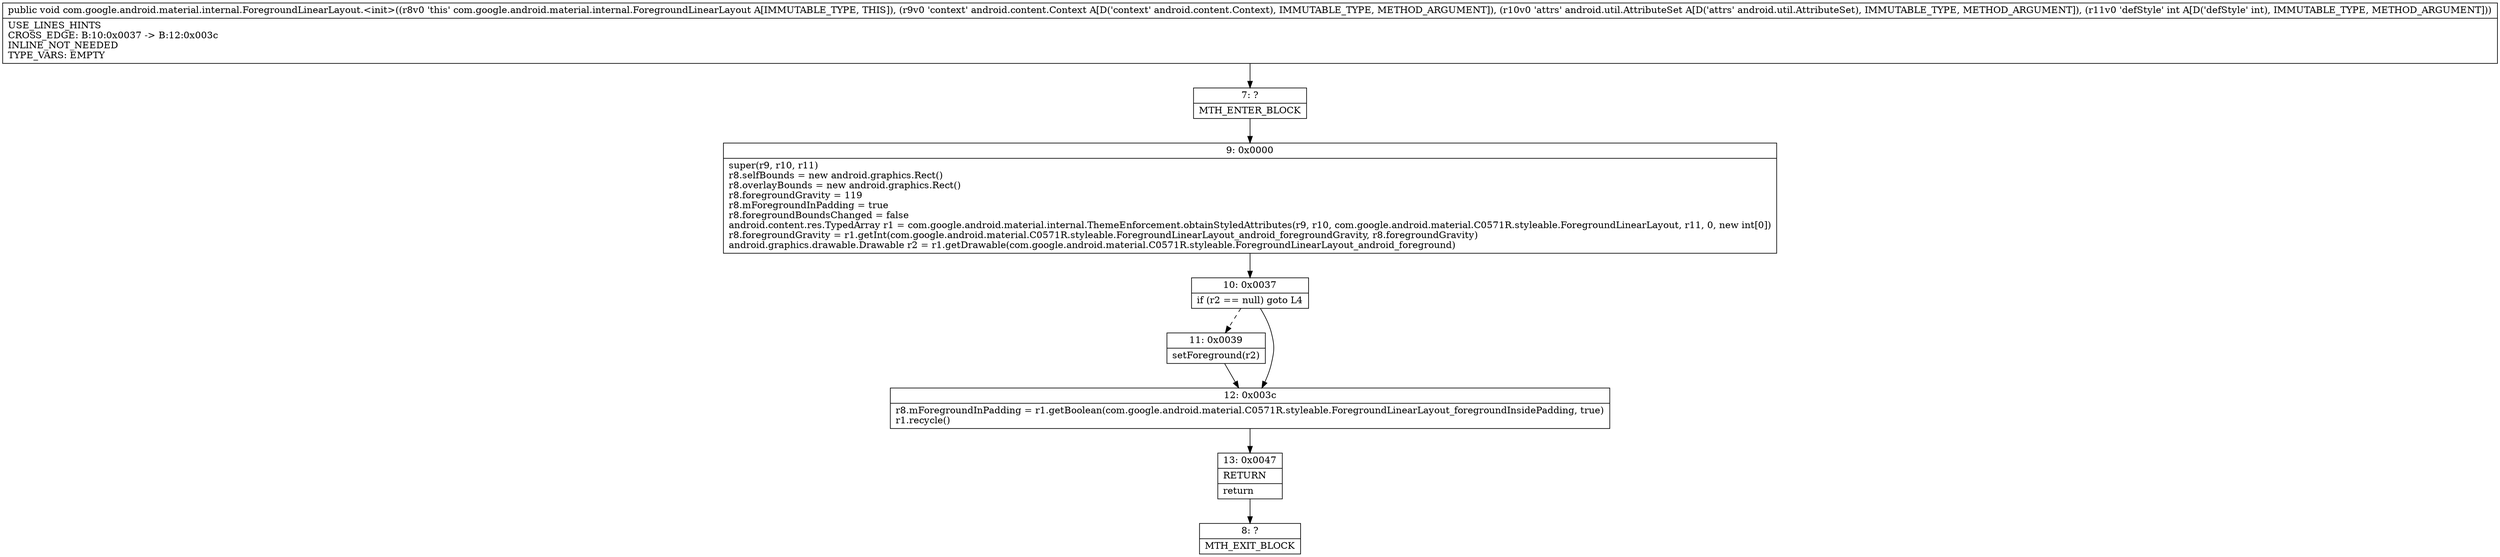 digraph "CFG forcom.google.android.material.internal.ForegroundLinearLayout.\<init\>(Landroid\/content\/Context;Landroid\/util\/AttributeSet;I)V" {
Node_7 [shape=record,label="{7\:\ ?|MTH_ENTER_BLOCK\l}"];
Node_9 [shape=record,label="{9\:\ 0x0000|super(r9, r10, r11)\lr8.selfBounds = new android.graphics.Rect()\lr8.overlayBounds = new android.graphics.Rect()\lr8.foregroundGravity = 119\lr8.mForegroundInPadding = true\lr8.foregroundBoundsChanged = false\landroid.content.res.TypedArray r1 = com.google.android.material.internal.ThemeEnforcement.obtainStyledAttributes(r9, r10, com.google.android.material.C0571R.styleable.ForegroundLinearLayout, r11, 0, new int[0])\lr8.foregroundGravity = r1.getInt(com.google.android.material.C0571R.styleable.ForegroundLinearLayout_android_foregroundGravity, r8.foregroundGravity)\landroid.graphics.drawable.Drawable r2 = r1.getDrawable(com.google.android.material.C0571R.styleable.ForegroundLinearLayout_android_foreground)\l}"];
Node_10 [shape=record,label="{10\:\ 0x0037|if (r2 == null) goto L4\l}"];
Node_11 [shape=record,label="{11\:\ 0x0039|setForeground(r2)\l}"];
Node_12 [shape=record,label="{12\:\ 0x003c|r8.mForegroundInPadding = r1.getBoolean(com.google.android.material.C0571R.styleable.ForegroundLinearLayout_foregroundInsidePadding, true)\lr1.recycle()\l}"];
Node_13 [shape=record,label="{13\:\ 0x0047|RETURN\l|return\l}"];
Node_8 [shape=record,label="{8\:\ ?|MTH_EXIT_BLOCK\l}"];
MethodNode[shape=record,label="{public void com.google.android.material.internal.ForegroundLinearLayout.\<init\>((r8v0 'this' com.google.android.material.internal.ForegroundLinearLayout A[IMMUTABLE_TYPE, THIS]), (r9v0 'context' android.content.Context A[D('context' android.content.Context), IMMUTABLE_TYPE, METHOD_ARGUMENT]), (r10v0 'attrs' android.util.AttributeSet A[D('attrs' android.util.AttributeSet), IMMUTABLE_TYPE, METHOD_ARGUMENT]), (r11v0 'defStyle' int A[D('defStyle' int), IMMUTABLE_TYPE, METHOD_ARGUMENT]))  | USE_LINES_HINTS\lCROSS_EDGE: B:10:0x0037 \-\> B:12:0x003c\lINLINE_NOT_NEEDED\lTYPE_VARS: EMPTY\l}"];
MethodNode -> Node_7;Node_7 -> Node_9;
Node_9 -> Node_10;
Node_10 -> Node_11[style=dashed];
Node_10 -> Node_12;
Node_11 -> Node_12;
Node_12 -> Node_13;
Node_13 -> Node_8;
}

